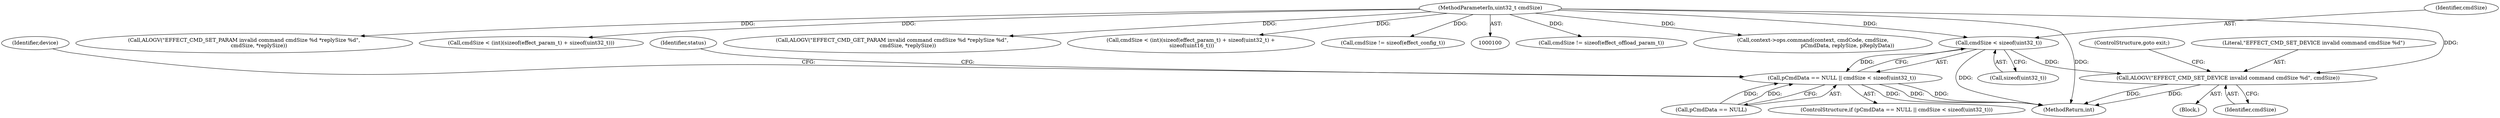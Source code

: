 digraph "0_Android_073a80800f341325932c66818ce4302b312909a4@API" {
"1000541" [label="(Call,cmdSize < sizeof(uint32_t))"];
"1000103" [label="(MethodParameterIn,uint32_t cmdSize)"];
"1000537" [label="(Call,pCmdData == NULL || cmdSize < sizeof(uint32_t))"];
"1000550" [label="(Call,ALOGV(\"EFFECT_CMD_SET_DEVICE invalid command cmdSize %d\", cmdSize))"];
"1000578" [label="(Call,cmdSize != sizeof(effect_offload_param_t))"];
"1000555" [label="(Identifier,device)"];
"1000553" [label="(ControlStructure,goto exit;)"];
"1000537" [label="(Call,pCmdData == NULL || cmdSize < sizeof(uint32_t))"];
"1000103" [label="(MethodParameterIn,uint32_t cmdSize)"];
"1000688" [label="(Call,context->ops.command(context, cmdCode, cmdSize,\n                                          pCmdData, replySize, pReplyData))"];
"1000545" [label="(Block,)"];
"1000712" [label="(MethodReturn,int)"];
"1000538" [label="(Call,pCmdData == NULL)"];
"1000552" [label="(Identifier,cmdSize)"];
"1000541" [label="(Call,cmdSize < sizeof(uint32_t))"];
"1000496" [label="(Call,ALOGV(\"EFFECT_CMD_SET_PARAM invalid command cmdSize %d *replySize %d\",\n                  cmdSize, *replySize))"];
"1000382" [label="(Call,cmdSize < (int)(sizeof(effect_param_t) + sizeof(uint32_t)))"];
"1000413" [label="(Call,ALOGV(\"EFFECT_CMD_GET_PARAM invalid command cmdSize %d *replySize %d\",\n                   cmdSize, *replySize))"];
"1000470" [label="(Call,cmdSize < (int)(sizeof(effect_param_t) + sizeof(uint32_t) +\n sizeof(uint16_t)))"];
"1000542" [label="(Identifier,cmdSize)"];
"1000547" [label="(Identifier,status)"];
"1000196" [label="(Call,cmdSize != sizeof(effect_config_t))"];
"1000551" [label="(Literal,\"EFFECT_CMD_SET_DEVICE invalid command cmdSize %d\")"];
"1000536" [label="(ControlStructure,if (pCmdData == NULL || cmdSize < sizeof(uint32_t)))"];
"1000543" [label="(Call,sizeof(uint32_t))"];
"1000550" [label="(Call,ALOGV(\"EFFECT_CMD_SET_DEVICE invalid command cmdSize %d\", cmdSize))"];
"1000541" -> "1000537"  [label="AST: "];
"1000541" -> "1000543"  [label="CFG: "];
"1000542" -> "1000541"  [label="AST: "];
"1000543" -> "1000541"  [label="AST: "];
"1000537" -> "1000541"  [label="CFG: "];
"1000541" -> "1000712"  [label="DDG: "];
"1000541" -> "1000537"  [label="DDG: "];
"1000103" -> "1000541"  [label="DDG: "];
"1000541" -> "1000550"  [label="DDG: "];
"1000103" -> "1000100"  [label="AST: "];
"1000103" -> "1000712"  [label="DDG: "];
"1000103" -> "1000196"  [label="DDG: "];
"1000103" -> "1000382"  [label="DDG: "];
"1000103" -> "1000413"  [label="DDG: "];
"1000103" -> "1000470"  [label="DDG: "];
"1000103" -> "1000496"  [label="DDG: "];
"1000103" -> "1000550"  [label="DDG: "];
"1000103" -> "1000578"  [label="DDG: "];
"1000103" -> "1000688"  [label="DDG: "];
"1000537" -> "1000536"  [label="AST: "];
"1000537" -> "1000538"  [label="CFG: "];
"1000538" -> "1000537"  [label="AST: "];
"1000547" -> "1000537"  [label="CFG: "];
"1000555" -> "1000537"  [label="CFG: "];
"1000537" -> "1000712"  [label="DDG: "];
"1000537" -> "1000712"  [label="DDG: "];
"1000537" -> "1000712"  [label="DDG: "];
"1000538" -> "1000537"  [label="DDG: "];
"1000538" -> "1000537"  [label="DDG: "];
"1000550" -> "1000545"  [label="AST: "];
"1000550" -> "1000552"  [label="CFG: "];
"1000551" -> "1000550"  [label="AST: "];
"1000552" -> "1000550"  [label="AST: "];
"1000553" -> "1000550"  [label="CFG: "];
"1000550" -> "1000712"  [label="DDG: "];
"1000550" -> "1000712"  [label="DDG: "];
}
